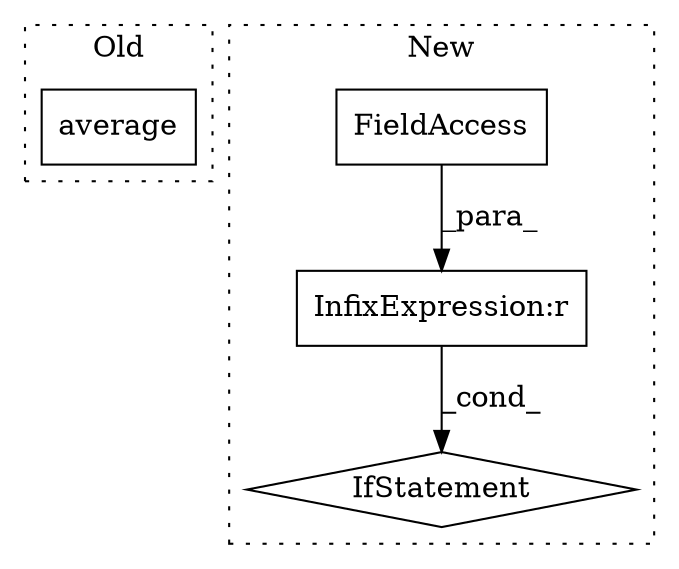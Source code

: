 digraph G {
subgraph cluster0 {
1 [label="average" a="32" s="8421,8491" l="8,1" shape="box"];
label = "Old";
style="dotted";
}
subgraph cluster1 {
2 [label="IfStatement" a="25" s="8647" l="3" shape="diamond"];
3 [label="InfixExpression:r" a="27" s="8642" l="3" shape="box"];
4 [label="FieldAccess" a="22" s="8631" l="11" shape="box"];
label = "New";
style="dotted";
}
3 -> 2 [label="_cond_"];
4 -> 3 [label="_para_"];
}